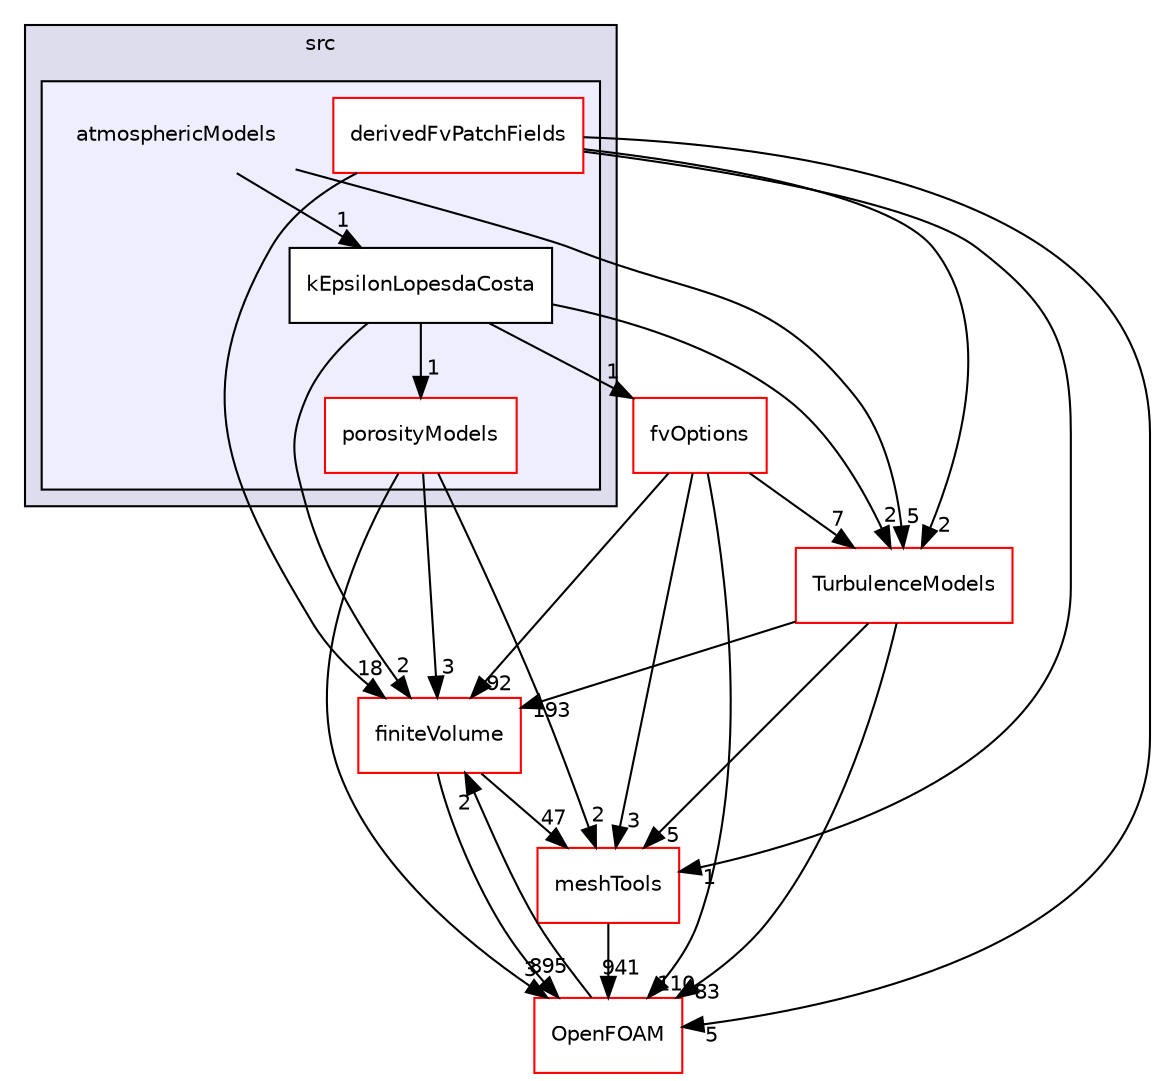 digraph "src/atmosphericModels" {
  bgcolor=transparent;
  compound=true
  node [ fontsize="10", fontname="Helvetica"];
  edge [ labelfontsize="10", labelfontname="Helvetica"];
  subgraph clusterdir_68267d1309a1af8e8297ef4c3efbcdba {
    graph [ bgcolor="#ddddee", pencolor="black", label="src" fontname="Helvetica", fontsize="10", URL="dir_68267d1309a1af8e8297ef4c3efbcdba.html"]
  subgraph clusterdir_4a9baf6983ec67b07e9d3659c95a5fa6 {
    graph [ bgcolor="#eeeeff", pencolor="black", label="" URL="dir_4a9baf6983ec67b07e9d3659c95a5fa6.html"];
    dir_4a9baf6983ec67b07e9d3659c95a5fa6 [shape=plaintext label="atmosphericModels"];
    dir_e580a0489938542e853307e9226a419e [shape=box label="derivedFvPatchFields" color="red" fillcolor="white" style="filled" URL="dir_e580a0489938542e853307e9226a419e.html"];
    dir_7876842eb66f6a2256088aae7ce89734 [shape=box label="kEpsilonLopesdaCosta" color="black" fillcolor="white" style="filled" URL="dir_7876842eb66f6a2256088aae7ce89734.html"];
    dir_73f7fd65ad0b49e2ce5fa7d967f92c63 [shape=box label="porosityModels" color="red" fillcolor="white" style="filled" URL="dir_73f7fd65ad0b49e2ce5fa7d967f92c63.html"];
  }
  }
  dir_9bd15774b555cf7259a6fa18f99fe99b [shape=box label="finiteVolume" color="red" URL="dir_9bd15774b555cf7259a6fa18f99fe99b.html"];
  dir_ae30ad0bef50cf391b24c614251bb9fd [shape=box label="meshTools" color="red" URL="dir_ae30ad0bef50cf391b24c614251bb9fd.html"];
  dir_1eda626aeac0f0ad2848c36acaa5d501 [shape=box label="TurbulenceModels" color="red" URL="dir_1eda626aeac0f0ad2848c36acaa5d501.html"];
  dir_c5473ff19b20e6ec4dfe5c310b3778a8 [shape=box label="OpenFOAM" color="red" URL="dir_c5473ff19b20e6ec4dfe5c310b3778a8.html"];
  dir_3feeed9f14097927738cfbd9bcefd859 [shape=box label="fvOptions" color="red" URL="dir_3feeed9f14097927738cfbd9bcefd859.html"];
  dir_9bd15774b555cf7259a6fa18f99fe99b->dir_ae30ad0bef50cf391b24c614251bb9fd [headlabel="47", labeldistance=1.5 headhref="dir_000814_001949.html"];
  dir_9bd15774b555cf7259a6fa18f99fe99b->dir_c5473ff19b20e6ec4dfe5c310b3778a8 [headlabel="895", labeldistance=1.5 headhref="dir_000814_002151.html"];
  dir_7876842eb66f6a2256088aae7ce89734->dir_9bd15774b555cf7259a6fa18f99fe99b [headlabel="2", labeldistance=1.5 headhref="dir_000507_000814.html"];
  dir_7876842eb66f6a2256088aae7ce89734->dir_1eda626aeac0f0ad2848c36acaa5d501 [headlabel="2", labeldistance=1.5 headhref="dir_000507_002933.html"];
  dir_7876842eb66f6a2256088aae7ce89734->dir_73f7fd65ad0b49e2ce5fa7d967f92c63 [headlabel="1", labeldistance=1.5 headhref="dir_000507_000508.html"];
  dir_7876842eb66f6a2256088aae7ce89734->dir_3feeed9f14097927738cfbd9bcefd859 [headlabel="1", labeldistance=1.5 headhref="dir_000507_001441.html"];
  dir_ae30ad0bef50cf391b24c614251bb9fd->dir_c5473ff19b20e6ec4dfe5c310b3778a8 [headlabel="941", labeldistance=1.5 headhref="dir_001949_002151.html"];
  dir_4a9baf6983ec67b07e9d3659c95a5fa6->dir_7876842eb66f6a2256088aae7ce89734 [headlabel="1", labeldistance=1.5 headhref="dir_000500_000507.html"];
  dir_4a9baf6983ec67b07e9d3659c95a5fa6->dir_1eda626aeac0f0ad2848c36acaa5d501 [headlabel="5", labeldistance=1.5 headhref="dir_000500_002933.html"];
  dir_1eda626aeac0f0ad2848c36acaa5d501->dir_9bd15774b555cf7259a6fa18f99fe99b [headlabel="193", labeldistance=1.5 headhref="dir_002933_000814.html"];
  dir_1eda626aeac0f0ad2848c36acaa5d501->dir_ae30ad0bef50cf391b24c614251bb9fd [headlabel="5", labeldistance=1.5 headhref="dir_002933_001949.html"];
  dir_1eda626aeac0f0ad2848c36acaa5d501->dir_c5473ff19b20e6ec4dfe5c310b3778a8 [headlabel="83", labeldistance=1.5 headhref="dir_002933_002151.html"];
  dir_e580a0489938542e853307e9226a419e->dir_9bd15774b555cf7259a6fa18f99fe99b [headlabel="18", labeldistance=1.5 headhref="dir_000501_000814.html"];
  dir_e580a0489938542e853307e9226a419e->dir_ae30ad0bef50cf391b24c614251bb9fd [headlabel="1", labeldistance=1.5 headhref="dir_000501_001949.html"];
  dir_e580a0489938542e853307e9226a419e->dir_1eda626aeac0f0ad2848c36acaa5d501 [headlabel="2", labeldistance=1.5 headhref="dir_000501_002933.html"];
  dir_e580a0489938542e853307e9226a419e->dir_c5473ff19b20e6ec4dfe5c310b3778a8 [headlabel="5", labeldistance=1.5 headhref="dir_000501_002151.html"];
  dir_73f7fd65ad0b49e2ce5fa7d967f92c63->dir_9bd15774b555cf7259a6fa18f99fe99b [headlabel="3", labeldistance=1.5 headhref="dir_000508_000814.html"];
  dir_73f7fd65ad0b49e2ce5fa7d967f92c63->dir_ae30ad0bef50cf391b24c614251bb9fd [headlabel="2", labeldistance=1.5 headhref="dir_000508_001949.html"];
  dir_73f7fd65ad0b49e2ce5fa7d967f92c63->dir_c5473ff19b20e6ec4dfe5c310b3778a8 [headlabel="3", labeldistance=1.5 headhref="dir_000508_002151.html"];
  dir_c5473ff19b20e6ec4dfe5c310b3778a8->dir_9bd15774b555cf7259a6fa18f99fe99b [headlabel="2", labeldistance=1.5 headhref="dir_002151_000814.html"];
  dir_3feeed9f14097927738cfbd9bcefd859->dir_9bd15774b555cf7259a6fa18f99fe99b [headlabel="92", labeldistance=1.5 headhref="dir_001441_000814.html"];
  dir_3feeed9f14097927738cfbd9bcefd859->dir_ae30ad0bef50cf391b24c614251bb9fd [headlabel="3", labeldistance=1.5 headhref="dir_001441_001949.html"];
  dir_3feeed9f14097927738cfbd9bcefd859->dir_1eda626aeac0f0ad2848c36acaa5d501 [headlabel="7", labeldistance=1.5 headhref="dir_001441_002933.html"];
  dir_3feeed9f14097927738cfbd9bcefd859->dir_c5473ff19b20e6ec4dfe5c310b3778a8 [headlabel="110", labeldistance=1.5 headhref="dir_001441_002151.html"];
}
